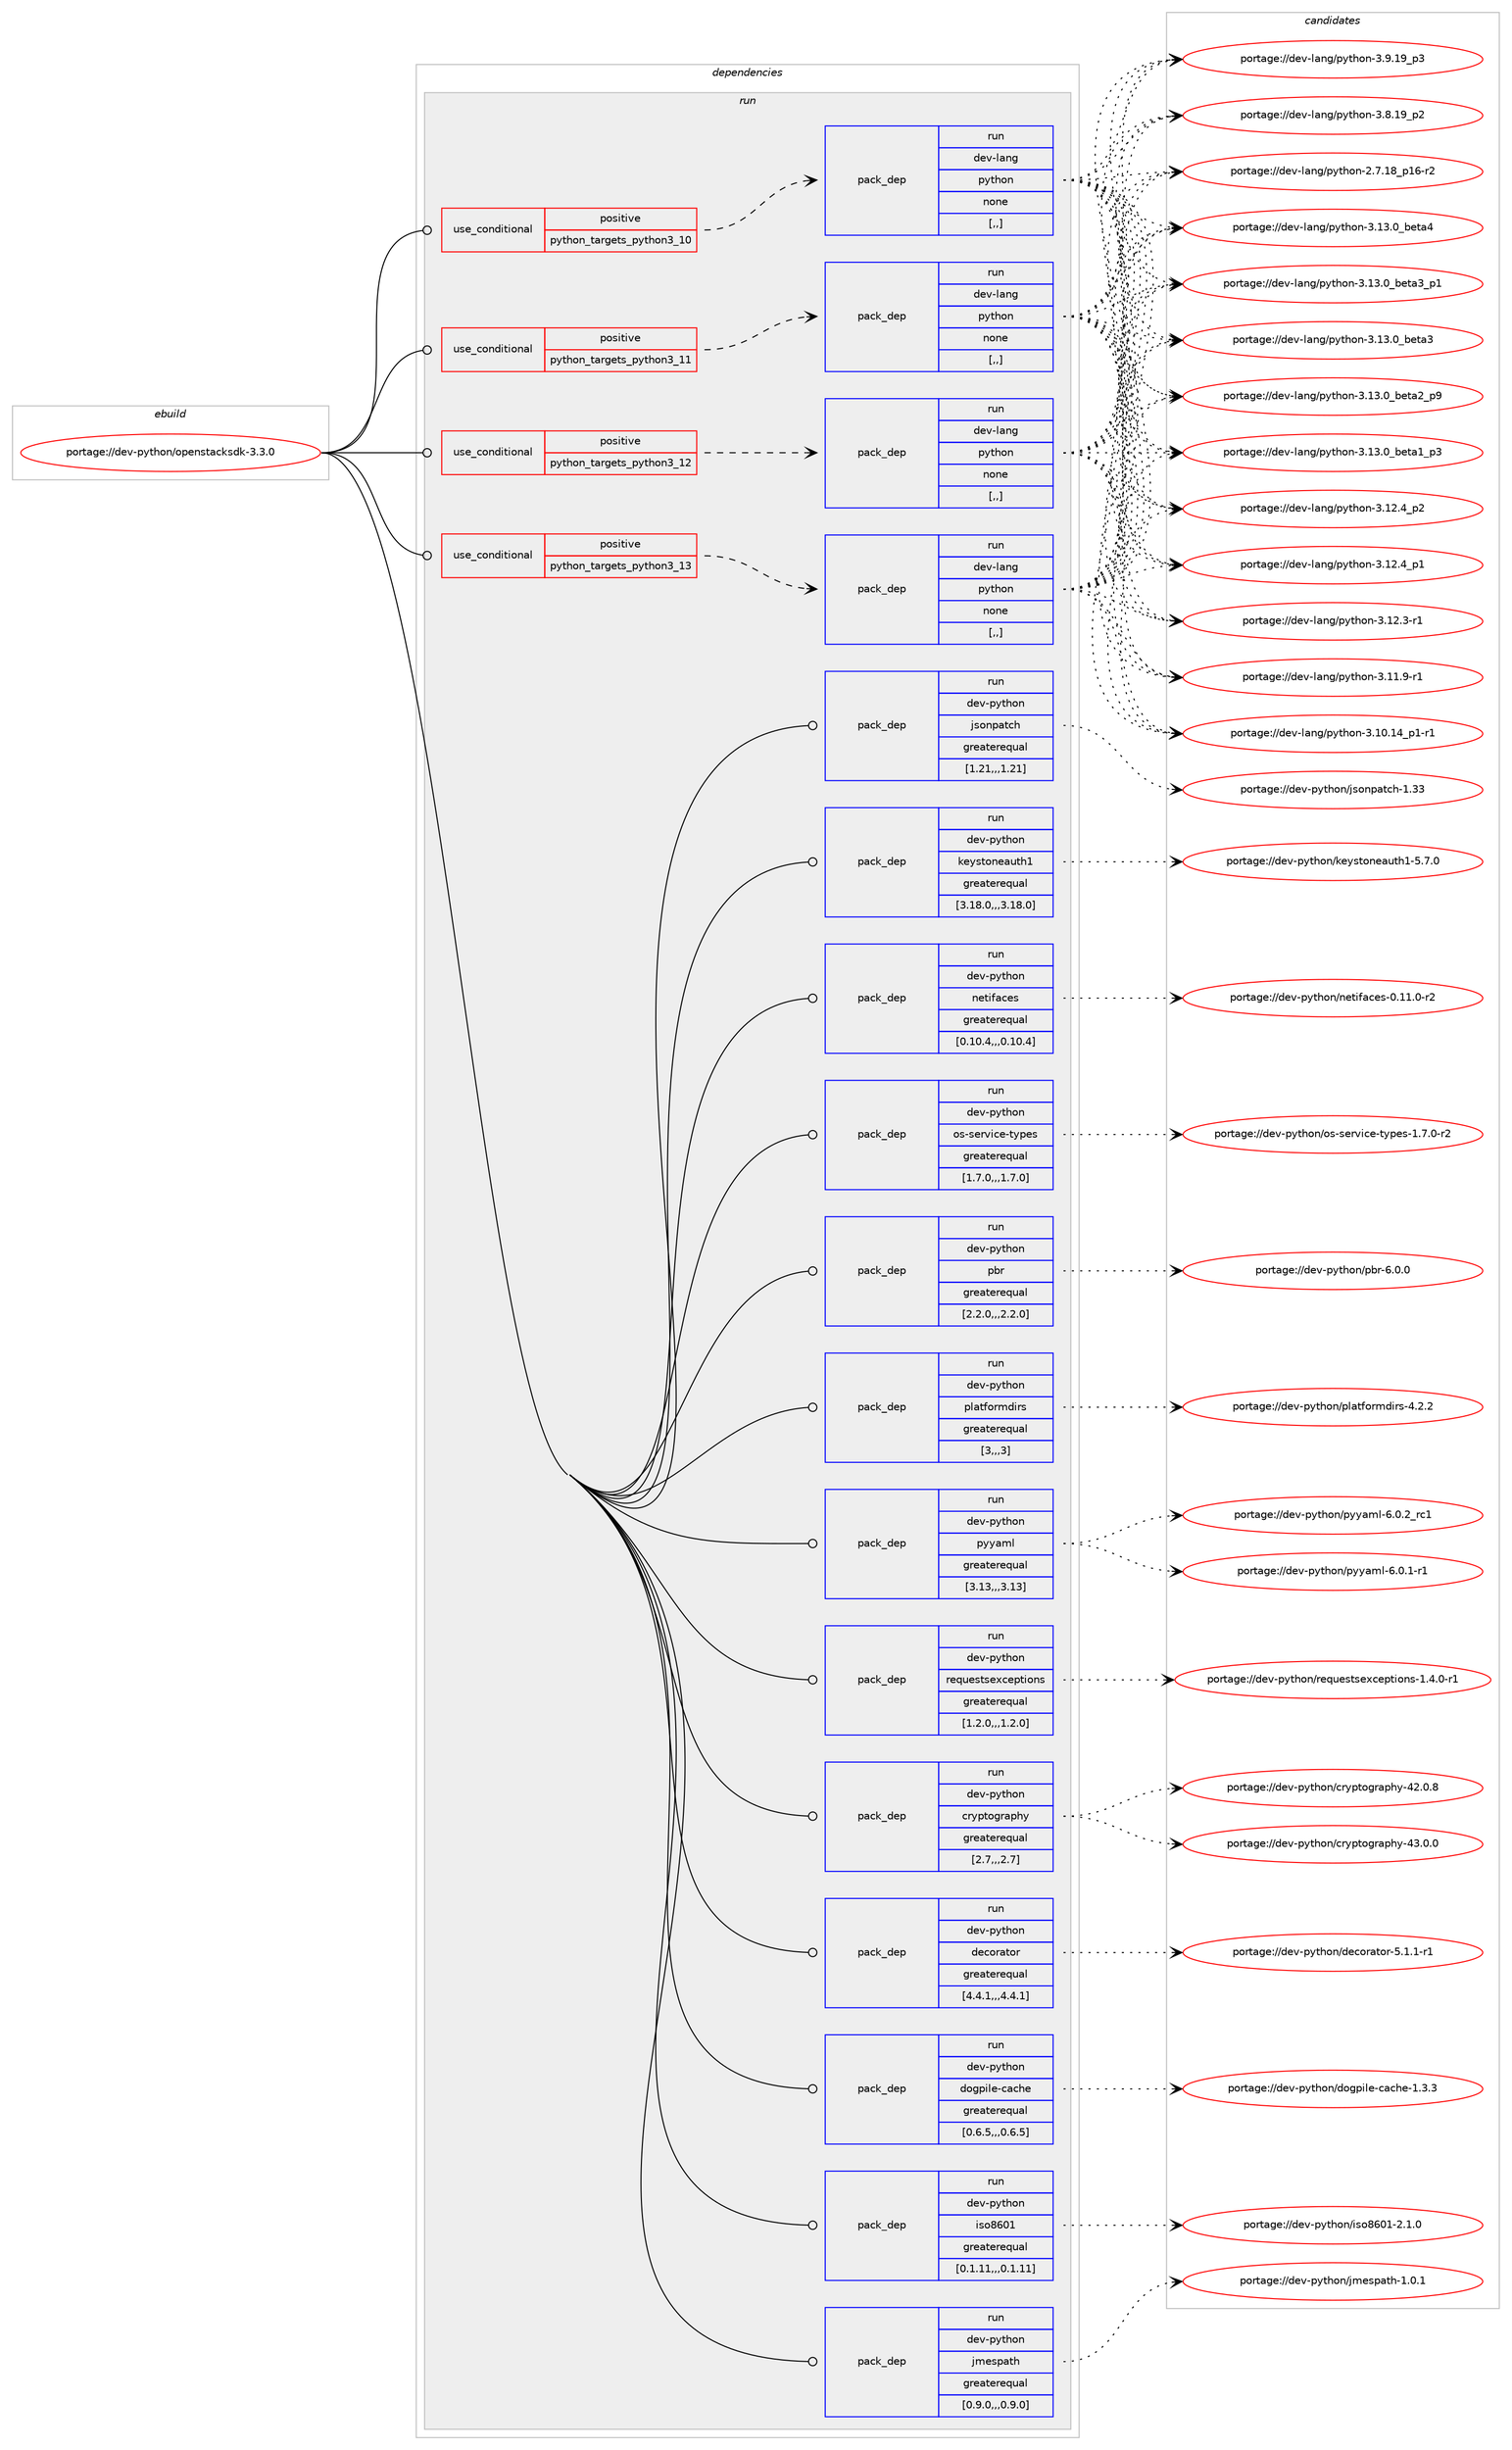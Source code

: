digraph prolog {

# *************
# Graph options
# *************

newrank=true;
concentrate=true;
compound=true;
graph [rankdir=LR,fontname=Helvetica,fontsize=10,ranksep=1.5];#, ranksep=2.5, nodesep=0.2];
edge  [arrowhead=vee];
node  [fontname=Helvetica,fontsize=10];

# **********
# The ebuild
# **********

subgraph cluster_leftcol {
color=gray;
label=<<i>ebuild</i>>;
id [label="portage://dev-python/openstacksdk-3.3.0", color=red, width=4, href="../dev-python/openstacksdk-3.3.0.svg"];
}

# ****************
# The dependencies
# ****************

subgraph cluster_midcol {
color=gray;
label=<<i>dependencies</i>>;
subgraph cluster_compile {
fillcolor="#eeeeee";
style=filled;
label=<<i>compile</i>>;
}
subgraph cluster_compileandrun {
fillcolor="#eeeeee";
style=filled;
label=<<i>compile and run</i>>;
}
subgraph cluster_run {
fillcolor="#eeeeee";
style=filled;
label=<<i>run</i>>;
subgraph cond35508 {
dependency153140 [label=<<TABLE BORDER="0" CELLBORDER="1" CELLSPACING="0" CELLPADDING="4"><TR><TD ROWSPAN="3" CELLPADDING="10">use_conditional</TD></TR><TR><TD>positive</TD></TR><TR><TD>python_targets_python3_10</TD></TR></TABLE>>, shape=none, color=red];
subgraph pack116383 {
dependency153141 [label=<<TABLE BORDER="0" CELLBORDER="1" CELLSPACING="0" CELLPADDING="4" WIDTH="220"><TR><TD ROWSPAN="6" CELLPADDING="30">pack_dep</TD></TR><TR><TD WIDTH="110">run</TD></TR><TR><TD>dev-lang</TD></TR><TR><TD>python</TD></TR><TR><TD>none</TD></TR><TR><TD>[,,]</TD></TR></TABLE>>, shape=none, color=blue];
}
dependency153140:e -> dependency153141:w [weight=20,style="dashed",arrowhead="vee"];
}
id:e -> dependency153140:w [weight=20,style="solid",arrowhead="odot"];
subgraph cond35509 {
dependency153142 [label=<<TABLE BORDER="0" CELLBORDER="1" CELLSPACING="0" CELLPADDING="4"><TR><TD ROWSPAN="3" CELLPADDING="10">use_conditional</TD></TR><TR><TD>positive</TD></TR><TR><TD>python_targets_python3_11</TD></TR></TABLE>>, shape=none, color=red];
subgraph pack116384 {
dependency153143 [label=<<TABLE BORDER="0" CELLBORDER="1" CELLSPACING="0" CELLPADDING="4" WIDTH="220"><TR><TD ROWSPAN="6" CELLPADDING="30">pack_dep</TD></TR><TR><TD WIDTH="110">run</TD></TR><TR><TD>dev-lang</TD></TR><TR><TD>python</TD></TR><TR><TD>none</TD></TR><TR><TD>[,,]</TD></TR></TABLE>>, shape=none, color=blue];
}
dependency153142:e -> dependency153143:w [weight=20,style="dashed",arrowhead="vee"];
}
id:e -> dependency153142:w [weight=20,style="solid",arrowhead="odot"];
subgraph cond35510 {
dependency153144 [label=<<TABLE BORDER="0" CELLBORDER="1" CELLSPACING="0" CELLPADDING="4"><TR><TD ROWSPAN="3" CELLPADDING="10">use_conditional</TD></TR><TR><TD>positive</TD></TR><TR><TD>python_targets_python3_12</TD></TR></TABLE>>, shape=none, color=red];
subgraph pack116385 {
dependency153145 [label=<<TABLE BORDER="0" CELLBORDER="1" CELLSPACING="0" CELLPADDING="4" WIDTH="220"><TR><TD ROWSPAN="6" CELLPADDING="30">pack_dep</TD></TR><TR><TD WIDTH="110">run</TD></TR><TR><TD>dev-lang</TD></TR><TR><TD>python</TD></TR><TR><TD>none</TD></TR><TR><TD>[,,]</TD></TR></TABLE>>, shape=none, color=blue];
}
dependency153144:e -> dependency153145:w [weight=20,style="dashed",arrowhead="vee"];
}
id:e -> dependency153144:w [weight=20,style="solid",arrowhead="odot"];
subgraph cond35511 {
dependency153146 [label=<<TABLE BORDER="0" CELLBORDER="1" CELLSPACING="0" CELLPADDING="4"><TR><TD ROWSPAN="3" CELLPADDING="10">use_conditional</TD></TR><TR><TD>positive</TD></TR><TR><TD>python_targets_python3_13</TD></TR></TABLE>>, shape=none, color=red];
subgraph pack116386 {
dependency153147 [label=<<TABLE BORDER="0" CELLBORDER="1" CELLSPACING="0" CELLPADDING="4" WIDTH="220"><TR><TD ROWSPAN="6" CELLPADDING="30">pack_dep</TD></TR><TR><TD WIDTH="110">run</TD></TR><TR><TD>dev-lang</TD></TR><TR><TD>python</TD></TR><TR><TD>none</TD></TR><TR><TD>[,,]</TD></TR></TABLE>>, shape=none, color=blue];
}
dependency153146:e -> dependency153147:w [weight=20,style="dashed",arrowhead="vee"];
}
id:e -> dependency153146:w [weight=20,style="solid",arrowhead="odot"];
subgraph pack116387 {
dependency153148 [label=<<TABLE BORDER="0" CELLBORDER="1" CELLSPACING="0" CELLPADDING="4" WIDTH="220"><TR><TD ROWSPAN="6" CELLPADDING="30">pack_dep</TD></TR><TR><TD WIDTH="110">run</TD></TR><TR><TD>dev-python</TD></TR><TR><TD>cryptography</TD></TR><TR><TD>greaterequal</TD></TR><TR><TD>[2.7,,,2.7]</TD></TR></TABLE>>, shape=none, color=blue];
}
id:e -> dependency153148:w [weight=20,style="solid",arrowhead="odot"];
subgraph pack116388 {
dependency153149 [label=<<TABLE BORDER="0" CELLBORDER="1" CELLSPACING="0" CELLPADDING="4" WIDTH="220"><TR><TD ROWSPAN="6" CELLPADDING="30">pack_dep</TD></TR><TR><TD WIDTH="110">run</TD></TR><TR><TD>dev-python</TD></TR><TR><TD>decorator</TD></TR><TR><TD>greaterequal</TD></TR><TR><TD>[4.4.1,,,4.4.1]</TD></TR></TABLE>>, shape=none, color=blue];
}
id:e -> dependency153149:w [weight=20,style="solid",arrowhead="odot"];
subgraph pack116389 {
dependency153150 [label=<<TABLE BORDER="0" CELLBORDER="1" CELLSPACING="0" CELLPADDING="4" WIDTH="220"><TR><TD ROWSPAN="6" CELLPADDING="30">pack_dep</TD></TR><TR><TD WIDTH="110">run</TD></TR><TR><TD>dev-python</TD></TR><TR><TD>dogpile-cache</TD></TR><TR><TD>greaterequal</TD></TR><TR><TD>[0.6.5,,,0.6.5]</TD></TR></TABLE>>, shape=none, color=blue];
}
id:e -> dependency153150:w [weight=20,style="solid",arrowhead="odot"];
subgraph pack116390 {
dependency153151 [label=<<TABLE BORDER="0" CELLBORDER="1" CELLSPACING="0" CELLPADDING="4" WIDTH="220"><TR><TD ROWSPAN="6" CELLPADDING="30">pack_dep</TD></TR><TR><TD WIDTH="110">run</TD></TR><TR><TD>dev-python</TD></TR><TR><TD>iso8601</TD></TR><TR><TD>greaterequal</TD></TR><TR><TD>[0.1.11,,,0.1.11]</TD></TR></TABLE>>, shape=none, color=blue];
}
id:e -> dependency153151:w [weight=20,style="solid",arrowhead="odot"];
subgraph pack116391 {
dependency153152 [label=<<TABLE BORDER="0" CELLBORDER="1" CELLSPACING="0" CELLPADDING="4" WIDTH="220"><TR><TD ROWSPAN="6" CELLPADDING="30">pack_dep</TD></TR><TR><TD WIDTH="110">run</TD></TR><TR><TD>dev-python</TD></TR><TR><TD>jmespath</TD></TR><TR><TD>greaterequal</TD></TR><TR><TD>[0.9.0,,,0.9.0]</TD></TR></TABLE>>, shape=none, color=blue];
}
id:e -> dependency153152:w [weight=20,style="solid",arrowhead="odot"];
subgraph pack116392 {
dependency153153 [label=<<TABLE BORDER="0" CELLBORDER="1" CELLSPACING="0" CELLPADDING="4" WIDTH="220"><TR><TD ROWSPAN="6" CELLPADDING="30">pack_dep</TD></TR><TR><TD WIDTH="110">run</TD></TR><TR><TD>dev-python</TD></TR><TR><TD>jsonpatch</TD></TR><TR><TD>greaterequal</TD></TR><TR><TD>[1.21,,,1.21]</TD></TR></TABLE>>, shape=none, color=blue];
}
id:e -> dependency153153:w [weight=20,style="solid",arrowhead="odot"];
subgraph pack116393 {
dependency153154 [label=<<TABLE BORDER="0" CELLBORDER="1" CELLSPACING="0" CELLPADDING="4" WIDTH="220"><TR><TD ROWSPAN="6" CELLPADDING="30">pack_dep</TD></TR><TR><TD WIDTH="110">run</TD></TR><TR><TD>dev-python</TD></TR><TR><TD>keystoneauth1</TD></TR><TR><TD>greaterequal</TD></TR><TR><TD>[3.18.0,,,3.18.0]</TD></TR></TABLE>>, shape=none, color=blue];
}
id:e -> dependency153154:w [weight=20,style="solid",arrowhead="odot"];
subgraph pack116394 {
dependency153155 [label=<<TABLE BORDER="0" CELLBORDER="1" CELLSPACING="0" CELLPADDING="4" WIDTH="220"><TR><TD ROWSPAN="6" CELLPADDING="30">pack_dep</TD></TR><TR><TD WIDTH="110">run</TD></TR><TR><TD>dev-python</TD></TR><TR><TD>netifaces</TD></TR><TR><TD>greaterequal</TD></TR><TR><TD>[0.10.4,,,0.10.4]</TD></TR></TABLE>>, shape=none, color=blue];
}
id:e -> dependency153155:w [weight=20,style="solid",arrowhead="odot"];
subgraph pack116395 {
dependency153156 [label=<<TABLE BORDER="0" CELLBORDER="1" CELLSPACING="0" CELLPADDING="4" WIDTH="220"><TR><TD ROWSPAN="6" CELLPADDING="30">pack_dep</TD></TR><TR><TD WIDTH="110">run</TD></TR><TR><TD>dev-python</TD></TR><TR><TD>os-service-types</TD></TR><TR><TD>greaterequal</TD></TR><TR><TD>[1.7.0,,,1.7.0]</TD></TR></TABLE>>, shape=none, color=blue];
}
id:e -> dependency153156:w [weight=20,style="solid",arrowhead="odot"];
subgraph pack116396 {
dependency153157 [label=<<TABLE BORDER="0" CELLBORDER="1" CELLSPACING="0" CELLPADDING="4" WIDTH="220"><TR><TD ROWSPAN="6" CELLPADDING="30">pack_dep</TD></TR><TR><TD WIDTH="110">run</TD></TR><TR><TD>dev-python</TD></TR><TR><TD>pbr</TD></TR><TR><TD>greaterequal</TD></TR><TR><TD>[2.2.0,,,2.2.0]</TD></TR></TABLE>>, shape=none, color=blue];
}
id:e -> dependency153157:w [weight=20,style="solid",arrowhead="odot"];
subgraph pack116397 {
dependency153158 [label=<<TABLE BORDER="0" CELLBORDER="1" CELLSPACING="0" CELLPADDING="4" WIDTH="220"><TR><TD ROWSPAN="6" CELLPADDING="30">pack_dep</TD></TR><TR><TD WIDTH="110">run</TD></TR><TR><TD>dev-python</TD></TR><TR><TD>platformdirs</TD></TR><TR><TD>greaterequal</TD></TR><TR><TD>[3,,,3]</TD></TR></TABLE>>, shape=none, color=blue];
}
id:e -> dependency153158:w [weight=20,style="solid",arrowhead="odot"];
subgraph pack116398 {
dependency153159 [label=<<TABLE BORDER="0" CELLBORDER="1" CELLSPACING="0" CELLPADDING="4" WIDTH="220"><TR><TD ROWSPAN="6" CELLPADDING="30">pack_dep</TD></TR><TR><TD WIDTH="110">run</TD></TR><TR><TD>dev-python</TD></TR><TR><TD>pyyaml</TD></TR><TR><TD>greaterequal</TD></TR><TR><TD>[3.13,,,3.13]</TD></TR></TABLE>>, shape=none, color=blue];
}
id:e -> dependency153159:w [weight=20,style="solid",arrowhead="odot"];
subgraph pack116399 {
dependency153160 [label=<<TABLE BORDER="0" CELLBORDER="1" CELLSPACING="0" CELLPADDING="4" WIDTH="220"><TR><TD ROWSPAN="6" CELLPADDING="30">pack_dep</TD></TR><TR><TD WIDTH="110">run</TD></TR><TR><TD>dev-python</TD></TR><TR><TD>requestsexceptions</TD></TR><TR><TD>greaterequal</TD></TR><TR><TD>[1.2.0,,,1.2.0]</TD></TR></TABLE>>, shape=none, color=blue];
}
id:e -> dependency153160:w [weight=20,style="solid",arrowhead="odot"];
}
}

# **************
# The candidates
# **************

subgraph cluster_choices {
rank=same;
color=gray;
label=<<i>candidates</i>>;

subgraph choice116383 {
color=black;
nodesep=1;
choice1001011184510897110103471121211161041111104551464951464895981011169752 [label="portage://dev-lang/python-3.13.0_beta4", color=red, width=4,href="../dev-lang/python-3.13.0_beta4.svg"];
choice10010111845108971101034711212111610411111045514649514648959810111697519511249 [label="portage://dev-lang/python-3.13.0_beta3_p1", color=red, width=4,href="../dev-lang/python-3.13.0_beta3_p1.svg"];
choice1001011184510897110103471121211161041111104551464951464895981011169751 [label="portage://dev-lang/python-3.13.0_beta3", color=red, width=4,href="../dev-lang/python-3.13.0_beta3.svg"];
choice10010111845108971101034711212111610411111045514649514648959810111697509511257 [label="portage://dev-lang/python-3.13.0_beta2_p9", color=red, width=4,href="../dev-lang/python-3.13.0_beta2_p9.svg"];
choice10010111845108971101034711212111610411111045514649514648959810111697499511251 [label="portage://dev-lang/python-3.13.0_beta1_p3", color=red, width=4,href="../dev-lang/python-3.13.0_beta1_p3.svg"];
choice100101118451089711010347112121116104111110455146495046529511250 [label="portage://dev-lang/python-3.12.4_p2", color=red, width=4,href="../dev-lang/python-3.12.4_p2.svg"];
choice100101118451089711010347112121116104111110455146495046529511249 [label="portage://dev-lang/python-3.12.4_p1", color=red, width=4,href="../dev-lang/python-3.12.4_p1.svg"];
choice100101118451089711010347112121116104111110455146495046514511449 [label="portage://dev-lang/python-3.12.3-r1", color=red, width=4,href="../dev-lang/python-3.12.3-r1.svg"];
choice100101118451089711010347112121116104111110455146494946574511449 [label="portage://dev-lang/python-3.11.9-r1", color=red, width=4,href="../dev-lang/python-3.11.9-r1.svg"];
choice100101118451089711010347112121116104111110455146494846495295112494511449 [label="portage://dev-lang/python-3.10.14_p1-r1", color=red, width=4,href="../dev-lang/python-3.10.14_p1-r1.svg"];
choice100101118451089711010347112121116104111110455146574649579511251 [label="portage://dev-lang/python-3.9.19_p3", color=red, width=4,href="../dev-lang/python-3.9.19_p3.svg"];
choice100101118451089711010347112121116104111110455146564649579511250 [label="portage://dev-lang/python-3.8.19_p2", color=red, width=4,href="../dev-lang/python-3.8.19_p2.svg"];
choice100101118451089711010347112121116104111110455046554649569511249544511450 [label="portage://dev-lang/python-2.7.18_p16-r2", color=red, width=4,href="../dev-lang/python-2.7.18_p16-r2.svg"];
dependency153141:e -> choice1001011184510897110103471121211161041111104551464951464895981011169752:w [style=dotted,weight="100"];
dependency153141:e -> choice10010111845108971101034711212111610411111045514649514648959810111697519511249:w [style=dotted,weight="100"];
dependency153141:e -> choice1001011184510897110103471121211161041111104551464951464895981011169751:w [style=dotted,weight="100"];
dependency153141:e -> choice10010111845108971101034711212111610411111045514649514648959810111697509511257:w [style=dotted,weight="100"];
dependency153141:e -> choice10010111845108971101034711212111610411111045514649514648959810111697499511251:w [style=dotted,weight="100"];
dependency153141:e -> choice100101118451089711010347112121116104111110455146495046529511250:w [style=dotted,weight="100"];
dependency153141:e -> choice100101118451089711010347112121116104111110455146495046529511249:w [style=dotted,weight="100"];
dependency153141:e -> choice100101118451089711010347112121116104111110455146495046514511449:w [style=dotted,weight="100"];
dependency153141:e -> choice100101118451089711010347112121116104111110455146494946574511449:w [style=dotted,weight="100"];
dependency153141:e -> choice100101118451089711010347112121116104111110455146494846495295112494511449:w [style=dotted,weight="100"];
dependency153141:e -> choice100101118451089711010347112121116104111110455146574649579511251:w [style=dotted,weight="100"];
dependency153141:e -> choice100101118451089711010347112121116104111110455146564649579511250:w [style=dotted,weight="100"];
dependency153141:e -> choice100101118451089711010347112121116104111110455046554649569511249544511450:w [style=dotted,weight="100"];
}
subgraph choice116384 {
color=black;
nodesep=1;
choice1001011184510897110103471121211161041111104551464951464895981011169752 [label="portage://dev-lang/python-3.13.0_beta4", color=red, width=4,href="../dev-lang/python-3.13.0_beta4.svg"];
choice10010111845108971101034711212111610411111045514649514648959810111697519511249 [label="portage://dev-lang/python-3.13.0_beta3_p1", color=red, width=4,href="../dev-lang/python-3.13.0_beta3_p1.svg"];
choice1001011184510897110103471121211161041111104551464951464895981011169751 [label="portage://dev-lang/python-3.13.0_beta3", color=red, width=4,href="../dev-lang/python-3.13.0_beta3.svg"];
choice10010111845108971101034711212111610411111045514649514648959810111697509511257 [label="portage://dev-lang/python-3.13.0_beta2_p9", color=red, width=4,href="../dev-lang/python-3.13.0_beta2_p9.svg"];
choice10010111845108971101034711212111610411111045514649514648959810111697499511251 [label="portage://dev-lang/python-3.13.0_beta1_p3", color=red, width=4,href="../dev-lang/python-3.13.0_beta1_p3.svg"];
choice100101118451089711010347112121116104111110455146495046529511250 [label="portage://dev-lang/python-3.12.4_p2", color=red, width=4,href="../dev-lang/python-3.12.4_p2.svg"];
choice100101118451089711010347112121116104111110455146495046529511249 [label="portage://dev-lang/python-3.12.4_p1", color=red, width=4,href="../dev-lang/python-3.12.4_p1.svg"];
choice100101118451089711010347112121116104111110455146495046514511449 [label="portage://dev-lang/python-3.12.3-r1", color=red, width=4,href="../dev-lang/python-3.12.3-r1.svg"];
choice100101118451089711010347112121116104111110455146494946574511449 [label="portage://dev-lang/python-3.11.9-r1", color=red, width=4,href="../dev-lang/python-3.11.9-r1.svg"];
choice100101118451089711010347112121116104111110455146494846495295112494511449 [label="portage://dev-lang/python-3.10.14_p1-r1", color=red, width=4,href="../dev-lang/python-3.10.14_p1-r1.svg"];
choice100101118451089711010347112121116104111110455146574649579511251 [label="portage://dev-lang/python-3.9.19_p3", color=red, width=4,href="../dev-lang/python-3.9.19_p3.svg"];
choice100101118451089711010347112121116104111110455146564649579511250 [label="portage://dev-lang/python-3.8.19_p2", color=red, width=4,href="../dev-lang/python-3.8.19_p2.svg"];
choice100101118451089711010347112121116104111110455046554649569511249544511450 [label="portage://dev-lang/python-2.7.18_p16-r2", color=red, width=4,href="../dev-lang/python-2.7.18_p16-r2.svg"];
dependency153143:e -> choice1001011184510897110103471121211161041111104551464951464895981011169752:w [style=dotted,weight="100"];
dependency153143:e -> choice10010111845108971101034711212111610411111045514649514648959810111697519511249:w [style=dotted,weight="100"];
dependency153143:e -> choice1001011184510897110103471121211161041111104551464951464895981011169751:w [style=dotted,weight="100"];
dependency153143:e -> choice10010111845108971101034711212111610411111045514649514648959810111697509511257:w [style=dotted,weight="100"];
dependency153143:e -> choice10010111845108971101034711212111610411111045514649514648959810111697499511251:w [style=dotted,weight="100"];
dependency153143:e -> choice100101118451089711010347112121116104111110455146495046529511250:w [style=dotted,weight="100"];
dependency153143:e -> choice100101118451089711010347112121116104111110455146495046529511249:w [style=dotted,weight="100"];
dependency153143:e -> choice100101118451089711010347112121116104111110455146495046514511449:w [style=dotted,weight="100"];
dependency153143:e -> choice100101118451089711010347112121116104111110455146494946574511449:w [style=dotted,weight="100"];
dependency153143:e -> choice100101118451089711010347112121116104111110455146494846495295112494511449:w [style=dotted,weight="100"];
dependency153143:e -> choice100101118451089711010347112121116104111110455146574649579511251:w [style=dotted,weight="100"];
dependency153143:e -> choice100101118451089711010347112121116104111110455146564649579511250:w [style=dotted,weight="100"];
dependency153143:e -> choice100101118451089711010347112121116104111110455046554649569511249544511450:w [style=dotted,weight="100"];
}
subgraph choice116385 {
color=black;
nodesep=1;
choice1001011184510897110103471121211161041111104551464951464895981011169752 [label="portage://dev-lang/python-3.13.0_beta4", color=red, width=4,href="../dev-lang/python-3.13.0_beta4.svg"];
choice10010111845108971101034711212111610411111045514649514648959810111697519511249 [label="portage://dev-lang/python-3.13.0_beta3_p1", color=red, width=4,href="../dev-lang/python-3.13.0_beta3_p1.svg"];
choice1001011184510897110103471121211161041111104551464951464895981011169751 [label="portage://dev-lang/python-3.13.0_beta3", color=red, width=4,href="../dev-lang/python-3.13.0_beta3.svg"];
choice10010111845108971101034711212111610411111045514649514648959810111697509511257 [label="portage://dev-lang/python-3.13.0_beta2_p9", color=red, width=4,href="../dev-lang/python-3.13.0_beta2_p9.svg"];
choice10010111845108971101034711212111610411111045514649514648959810111697499511251 [label="portage://dev-lang/python-3.13.0_beta1_p3", color=red, width=4,href="../dev-lang/python-3.13.0_beta1_p3.svg"];
choice100101118451089711010347112121116104111110455146495046529511250 [label="portage://dev-lang/python-3.12.4_p2", color=red, width=4,href="../dev-lang/python-3.12.4_p2.svg"];
choice100101118451089711010347112121116104111110455146495046529511249 [label="portage://dev-lang/python-3.12.4_p1", color=red, width=4,href="../dev-lang/python-3.12.4_p1.svg"];
choice100101118451089711010347112121116104111110455146495046514511449 [label="portage://dev-lang/python-3.12.3-r1", color=red, width=4,href="../dev-lang/python-3.12.3-r1.svg"];
choice100101118451089711010347112121116104111110455146494946574511449 [label="portage://dev-lang/python-3.11.9-r1", color=red, width=4,href="../dev-lang/python-3.11.9-r1.svg"];
choice100101118451089711010347112121116104111110455146494846495295112494511449 [label="portage://dev-lang/python-3.10.14_p1-r1", color=red, width=4,href="../dev-lang/python-3.10.14_p1-r1.svg"];
choice100101118451089711010347112121116104111110455146574649579511251 [label="portage://dev-lang/python-3.9.19_p3", color=red, width=4,href="../dev-lang/python-3.9.19_p3.svg"];
choice100101118451089711010347112121116104111110455146564649579511250 [label="portage://dev-lang/python-3.8.19_p2", color=red, width=4,href="../dev-lang/python-3.8.19_p2.svg"];
choice100101118451089711010347112121116104111110455046554649569511249544511450 [label="portage://dev-lang/python-2.7.18_p16-r2", color=red, width=4,href="../dev-lang/python-2.7.18_p16-r2.svg"];
dependency153145:e -> choice1001011184510897110103471121211161041111104551464951464895981011169752:w [style=dotted,weight="100"];
dependency153145:e -> choice10010111845108971101034711212111610411111045514649514648959810111697519511249:w [style=dotted,weight="100"];
dependency153145:e -> choice1001011184510897110103471121211161041111104551464951464895981011169751:w [style=dotted,weight="100"];
dependency153145:e -> choice10010111845108971101034711212111610411111045514649514648959810111697509511257:w [style=dotted,weight="100"];
dependency153145:e -> choice10010111845108971101034711212111610411111045514649514648959810111697499511251:w [style=dotted,weight="100"];
dependency153145:e -> choice100101118451089711010347112121116104111110455146495046529511250:w [style=dotted,weight="100"];
dependency153145:e -> choice100101118451089711010347112121116104111110455146495046529511249:w [style=dotted,weight="100"];
dependency153145:e -> choice100101118451089711010347112121116104111110455146495046514511449:w [style=dotted,weight="100"];
dependency153145:e -> choice100101118451089711010347112121116104111110455146494946574511449:w [style=dotted,weight="100"];
dependency153145:e -> choice100101118451089711010347112121116104111110455146494846495295112494511449:w [style=dotted,weight="100"];
dependency153145:e -> choice100101118451089711010347112121116104111110455146574649579511251:w [style=dotted,weight="100"];
dependency153145:e -> choice100101118451089711010347112121116104111110455146564649579511250:w [style=dotted,weight="100"];
dependency153145:e -> choice100101118451089711010347112121116104111110455046554649569511249544511450:w [style=dotted,weight="100"];
}
subgraph choice116386 {
color=black;
nodesep=1;
choice1001011184510897110103471121211161041111104551464951464895981011169752 [label="portage://dev-lang/python-3.13.0_beta4", color=red, width=4,href="../dev-lang/python-3.13.0_beta4.svg"];
choice10010111845108971101034711212111610411111045514649514648959810111697519511249 [label="portage://dev-lang/python-3.13.0_beta3_p1", color=red, width=4,href="../dev-lang/python-3.13.0_beta3_p1.svg"];
choice1001011184510897110103471121211161041111104551464951464895981011169751 [label="portage://dev-lang/python-3.13.0_beta3", color=red, width=4,href="../dev-lang/python-3.13.0_beta3.svg"];
choice10010111845108971101034711212111610411111045514649514648959810111697509511257 [label="portage://dev-lang/python-3.13.0_beta2_p9", color=red, width=4,href="../dev-lang/python-3.13.0_beta2_p9.svg"];
choice10010111845108971101034711212111610411111045514649514648959810111697499511251 [label="portage://dev-lang/python-3.13.0_beta1_p3", color=red, width=4,href="../dev-lang/python-3.13.0_beta1_p3.svg"];
choice100101118451089711010347112121116104111110455146495046529511250 [label="portage://dev-lang/python-3.12.4_p2", color=red, width=4,href="../dev-lang/python-3.12.4_p2.svg"];
choice100101118451089711010347112121116104111110455146495046529511249 [label="portage://dev-lang/python-3.12.4_p1", color=red, width=4,href="../dev-lang/python-3.12.4_p1.svg"];
choice100101118451089711010347112121116104111110455146495046514511449 [label="portage://dev-lang/python-3.12.3-r1", color=red, width=4,href="../dev-lang/python-3.12.3-r1.svg"];
choice100101118451089711010347112121116104111110455146494946574511449 [label="portage://dev-lang/python-3.11.9-r1", color=red, width=4,href="../dev-lang/python-3.11.9-r1.svg"];
choice100101118451089711010347112121116104111110455146494846495295112494511449 [label="portage://dev-lang/python-3.10.14_p1-r1", color=red, width=4,href="../dev-lang/python-3.10.14_p1-r1.svg"];
choice100101118451089711010347112121116104111110455146574649579511251 [label="portage://dev-lang/python-3.9.19_p3", color=red, width=4,href="../dev-lang/python-3.9.19_p3.svg"];
choice100101118451089711010347112121116104111110455146564649579511250 [label="portage://dev-lang/python-3.8.19_p2", color=red, width=4,href="../dev-lang/python-3.8.19_p2.svg"];
choice100101118451089711010347112121116104111110455046554649569511249544511450 [label="portage://dev-lang/python-2.7.18_p16-r2", color=red, width=4,href="../dev-lang/python-2.7.18_p16-r2.svg"];
dependency153147:e -> choice1001011184510897110103471121211161041111104551464951464895981011169752:w [style=dotted,weight="100"];
dependency153147:e -> choice10010111845108971101034711212111610411111045514649514648959810111697519511249:w [style=dotted,weight="100"];
dependency153147:e -> choice1001011184510897110103471121211161041111104551464951464895981011169751:w [style=dotted,weight="100"];
dependency153147:e -> choice10010111845108971101034711212111610411111045514649514648959810111697509511257:w [style=dotted,weight="100"];
dependency153147:e -> choice10010111845108971101034711212111610411111045514649514648959810111697499511251:w [style=dotted,weight="100"];
dependency153147:e -> choice100101118451089711010347112121116104111110455146495046529511250:w [style=dotted,weight="100"];
dependency153147:e -> choice100101118451089711010347112121116104111110455146495046529511249:w [style=dotted,weight="100"];
dependency153147:e -> choice100101118451089711010347112121116104111110455146495046514511449:w [style=dotted,weight="100"];
dependency153147:e -> choice100101118451089711010347112121116104111110455146494946574511449:w [style=dotted,weight="100"];
dependency153147:e -> choice100101118451089711010347112121116104111110455146494846495295112494511449:w [style=dotted,weight="100"];
dependency153147:e -> choice100101118451089711010347112121116104111110455146574649579511251:w [style=dotted,weight="100"];
dependency153147:e -> choice100101118451089711010347112121116104111110455146564649579511250:w [style=dotted,weight="100"];
dependency153147:e -> choice100101118451089711010347112121116104111110455046554649569511249544511450:w [style=dotted,weight="100"];
}
subgraph choice116387 {
color=black;
nodesep=1;
choice1001011184511212111610411111047991141211121161111031149711210412145525146484648 [label="portage://dev-python/cryptography-43.0.0", color=red, width=4,href="../dev-python/cryptography-43.0.0.svg"];
choice1001011184511212111610411111047991141211121161111031149711210412145525046484656 [label="portage://dev-python/cryptography-42.0.8", color=red, width=4,href="../dev-python/cryptography-42.0.8.svg"];
dependency153148:e -> choice1001011184511212111610411111047991141211121161111031149711210412145525146484648:w [style=dotted,weight="100"];
dependency153148:e -> choice1001011184511212111610411111047991141211121161111031149711210412145525046484656:w [style=dotted,weight="100"];
}
subgraph choice116388 {
color=black;
nodesep=1;
choice100101118451121211161041111104710010199111114971161111144553464946494511449 [label="portage://dev-python/decorator-5.1.1-r1", color=red, width=4,href="../dev-python/decorator-5.1.1-r1.svg"];
dependency153149:e -> choice100101118451121211161041111104710010199111114971161111144553464946494511449:w [style=dotted,weight="100"];
}
subgraph choice116389 {
color=black;
nodesep=1;
choice100101118451121211161041111104710011110311210510810145999799104101454946514651 [label="portage://dev-python/dogpile-cache-1.3.3", color=red, width=4,href="../dev-python/dogpile-cache-1.3.3.svg"];
dependency153150:e -> choice100101118451121211161041111104710011110311210510810145999799104101454946514651:w [style=dotted,weight="100"];
}
subgraph choice116390 {
color=black;
nodesep=1;
choice100101118451121211161041111104710511511156544849455046494648 [label="portage://dev-python/iso8601-2.1.0", color=red, width=4,href="../dev-python/iso8601-2.1.0.svg"];
dependency153151:e -> choice100101118451121211161041111104710511511156544849455046494648:w [style=dotted,weight="100"];
}
subgraph choice116391 {
color=black;
nodesep=1;
choice100101118451121211161041111104710610910111511297116104454946484649 [label="portage://dev-python/jmespath-1.0.1", color=red, width=4,href="../dev-python/jmespath-1.0.1.svg"];
dependency153152:e -> choice100101118451121211161041111104710610910111511297116104454946484649:w [style=dotted,weight="100"];
}
subgraph choice116392 {
color=black;
nodesep=1;
choice100101118451121211161041111104710611511111011297116991044549465151 [label="portage://dev-python/jsonpatch-1.33", color=red, width=4,href="../dev-python/jsonpatch-1.33.svg"];
dependency153153:e -> choice100101118451121211161041111104710611511111011297116991044549465151:w [style=dotted,weight="100"];
}
subgraph choice116393 {
color=black;
nodesep=1;
choice10010111845112121116104111110471071011211151161111101019711711610449455346554648 [label="portage://dev-python/keystoneauth1-5.7.0", color=red, width=4,href="../dev-python/keystoneauth1-5.7.0.svg"];
dependency153154:e -> choice10010111845112121116104111110471071011211151161111101019711711610449455346554648:w [style=dotted,weight="100"];
}
subgraph choice116394 {
color=black;
nodesep=1;
choice10010111845112121116104111110471101011161051029799101115454846494946484511450 [label="portage://dev-python/netifaces-0.11.0-r2", color=red, width=4,href="../dev-python/netifaces-0.11.0-r2.svg"];
dependency153155:e -> choice10010111845112121116104111110471101011161051029799101115454846494946484511450:w [style=dotted,weight="100"];
}
subgraph choice116395 {
color=black;
nodesep=1;
choice10010111845112121116104111110471111154511510111411810599101451161211121011154549465546484511450 [label="portage://dev-python/os-service-types-1.7.0-r2", color=red, width=4,href="../dev-python/os-service-types-1.7.0-r2.svg"];
dependency153156:e -> choice10010111845112121116104111110471111154511510111411810599101451161211121011154549465546484511450:w [style=dotted,weight="100"];
}
subgraph choice116396 {
color=black;
nodesep=1;
choice100101118451121211161041111104711298114455446484648 [label="portage://dev-python/pbr-6.0.0", color=red, width=4,href="../dev-python/pbr-6.0.0.svg"];
dependency153157:e -> choice100101118451121211161041111104711298114455446484648:w [style=dotted,weight="100"];
}
subgraph choice116397 {
color=black;
nodesep=1;
choice100101118451121211161041111104711210897116102111114109100105114115455246504650 [label="portage://dev-python/platformdirs-4.2.2", color=red, width=4,href="../dev-python/platformdirs-4.2.2.svg"];
dependency153158:e -> choice100101118451121211161041111104711210897116102111114109100105114115455246504650:w [style=dotted,weight="100"];
}
subgraph choice116398 {
color=black;
nodesep=1;
choice100101118451121211161041111104711212112197109108455446484650951149949 [label="portage://dev-python/pyyaml-6.0.2_rc1", color=red, width=4,href="../dev-python/pyyaml-6.0.2_rc1.svg"];
choice1001011184511212111610411111047112121121971091084554464846494511449 [label="portage://dev-python/pyyaml-6.0.1-r1", color=red, width=4,href="../dev-python/pyyaml-6.0.1-r1.svg"];
dependency153159:e -> choice100101118451121211161041111104711212112197109108455446484650951149949:w [style=dotted,weight="100"];
dependency153159:e -> choice1001011184511212111610411111047112121121971091084554464846494511449:w [style=dotted,weight="100"];
}
subgraph choice116399 {
color=black;
nodesep=1;
choice1001011184511212111610411111047114101113117101115116115101120991011121161051111101154549465246484511449 [label="portage://dev-python/requestsexceptions-1.4.0-r1", color=red, width=4,href="../dev-python/requestsexceptions-1.4.0-r1.svg"];
dependency153160:e -> choice1001011184511212111610411111047114101113117101115116115101120991011121161051111101154549465246484511449:w [style=dotted,weight="100"];
}
}

}

